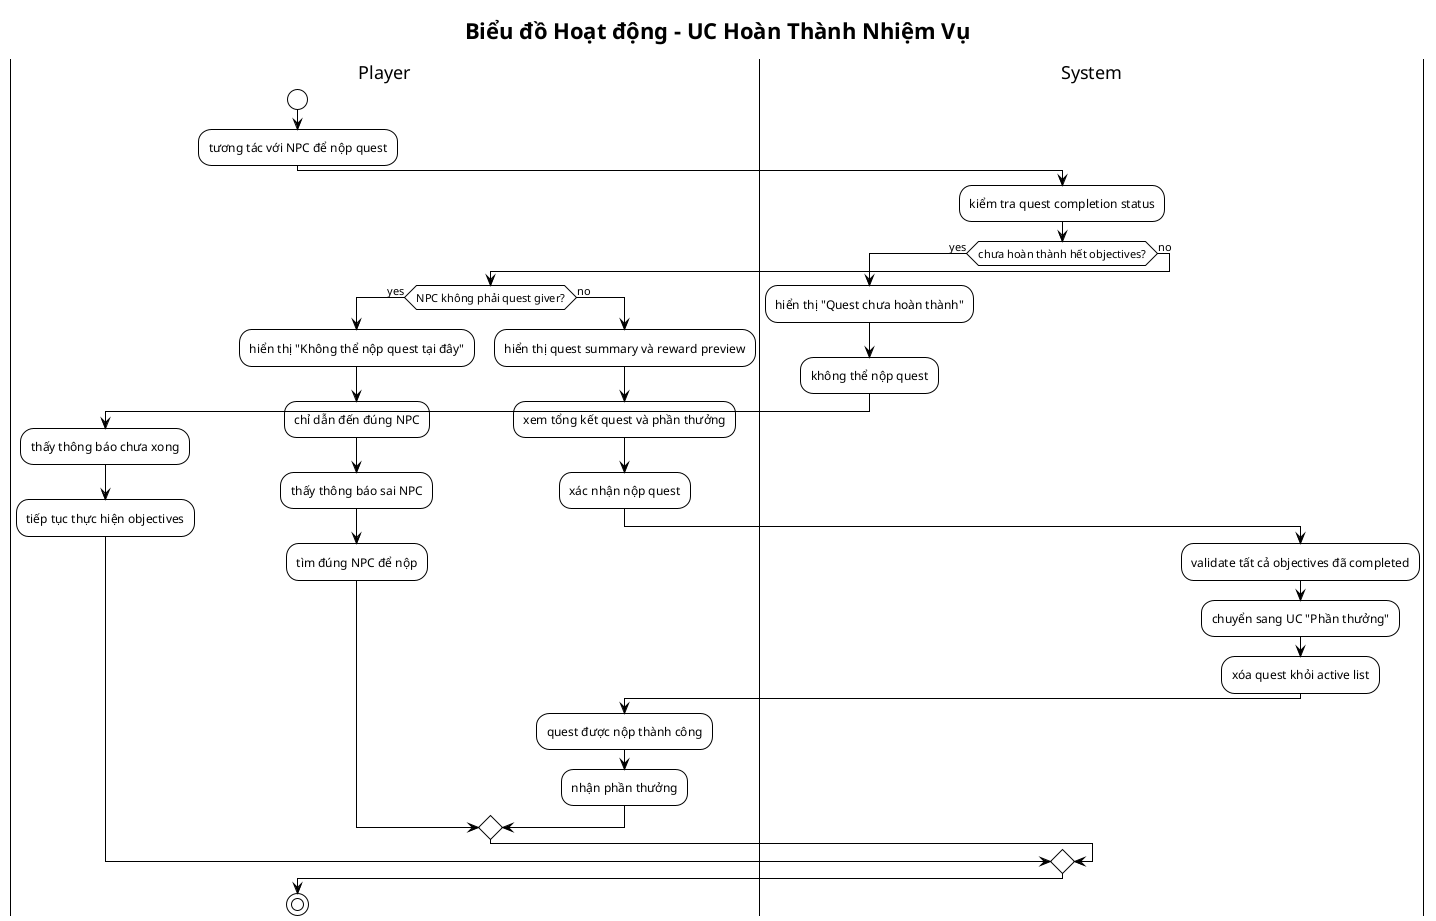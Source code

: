 @startuml Activity_UC3_Hoan_Thanh_Nhiem_Vu
!theme plain

title Biểu đồ Hoạt động - UC Hoàn Thành Nhiệm Vụ

|Player|
start
:tương tác với NPC để nộp quest;

|System|
:kiểm tra quest completion status;

if (chưa hoàn thành hết objectives?) then (yes)
  :hiển thị "Quest chưa hoàn thành";
  :không thể nộp quest;
  
  |Player|
  :thấy thông báo chưa xong;
  :tiếp tục thực hiện objectives;
  
else (no)
  if (NPC không phải quest giver?) then (yes)
    :hiển thị "Không thể nộp quest tại đây";
    :chỉ dẫn đến đúng NPC;
    
    |Player|
    :thấy thông báo sai NPC;
    :tìm đúng NPC để nộp;
    
  else (no)
    :hiển thị quest summary và reward preview;
    
    |Player|
    :xem tổng kết quest và phần thưởng;
    :xác nhận nộp quest;
    
    |System|
    :validate tất cả objectives đã completed;
    :chuyển sang UC "Phần thưởng";
    :xóa quest khỏi active list;
    
    |Player|
    :quest được nộp thành công;
    :nhận phần thưởng;
  endif
endif

stop

@enduml


